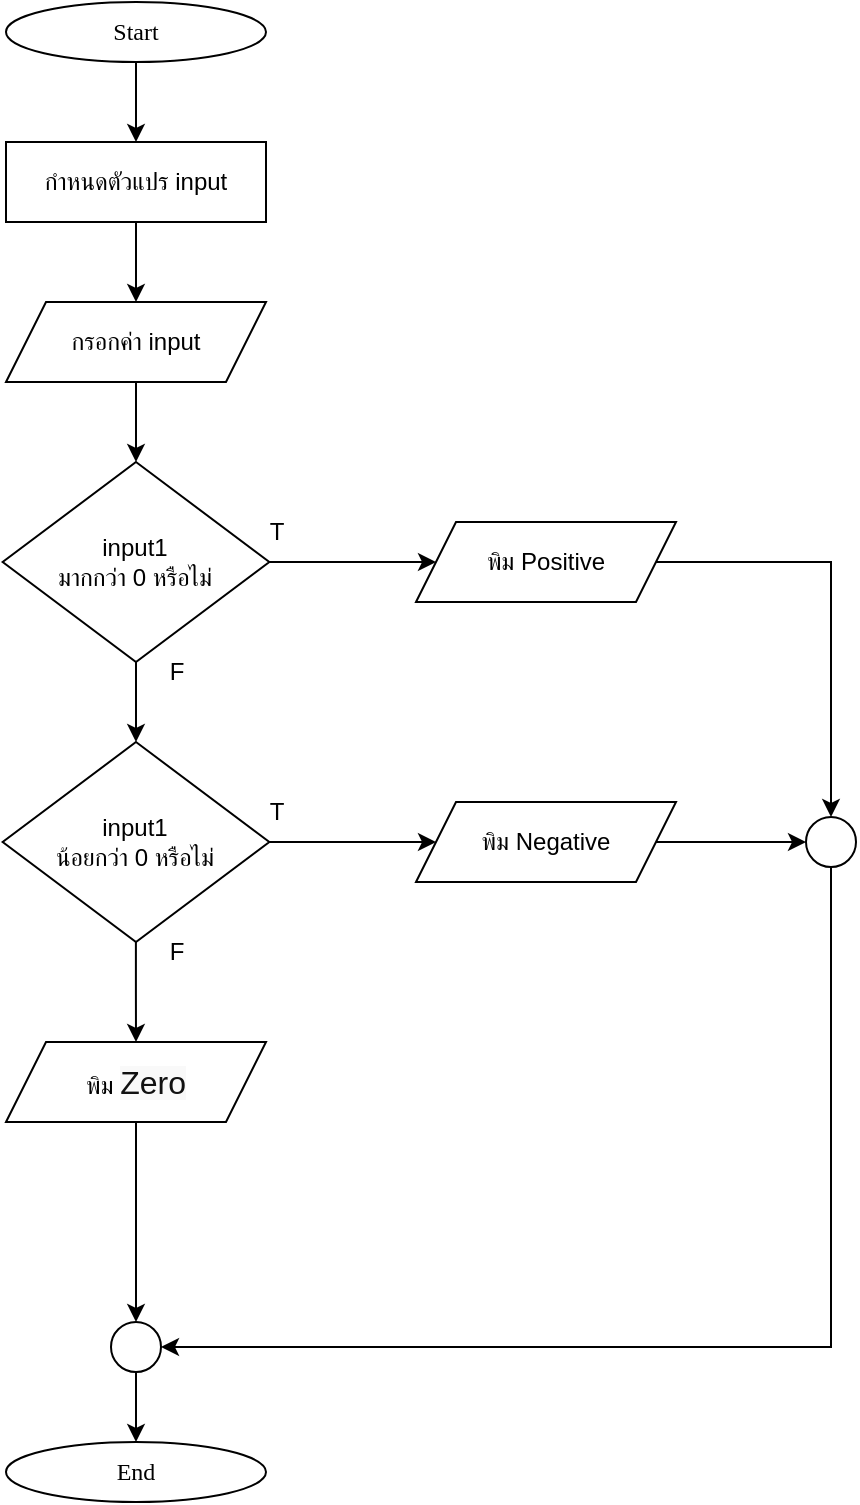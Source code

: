 <mxfile version="24.9.0">
  <diagram name="Page-1" id="C-smzrAhDkTlSFxa6Orj">
    <mxGraphModel dx="1622" dy="419" grid="1" gridSize="10" guides="1" tooltips="1" connect="1" arrows="1" fold="1" page="1" pageScale="1" pageWidth="850" pageHeight="1100" math="0" shadow="0">
      <root>
        <mxCell id="0" />
        <mxCell id="1" parent="0" />
        <mxCell id="cDu__8VXXdu-nAQn2CDh-1" value="" style="edgeStyle=orthogonalEdgeStyle;rounded=0;orthogonalLoop=1;jettySize=auto;html=1;" edge="1" parent="1" source="cDu__8VXXdu-nAQn2CDh-2" target="cDu__8VXXdu-nAQn2CDh-4">
          <mxGeometry relative="1" as="geometry" />
        </mxCell>
        <mxCell id="cDu__8VXXdu-nAQn2CDh-2" value="&lt;font data-font-src=&quot;https://fonts.googleapis.com/css?family=Sarabun&quot; face=&quot;Sarabun&quot;&gt;Start&lt;/font&gt;" style="ellipse;whiteSpace=wrap;html=1;" vertex="1" parent="1">
          <mxGeometry x="-630.0" y="60" width="130" height="30" as="geometry" />
        </mxCell>
        <mxCell id="cDu__8VXXdu-nAQn2CDh-3" value="" style="edgeStyle=orthogonalEdgeStyle;rounded=0;orthogonalLoop=1;jettySize=auto;html=1;" edge="1" parent="1" source="cDu__8VXXdu-nAQn2CDh-4" target="cDu__8VXXdu-nAQn2CDh-6">
          <mxGeometry relative="1" as="geometry" />
        </mxCell>
        <mxCell id="cDu__8VXXdu-nAQn2CDh-4" value="กำหนดตัวแปร input" style="rounded=0;whiteSpace=wrap;html=1;" vertex="1" parent="1">
          <mxGeometry x="-630.0" y="130" width="130" height="40" as="geometry" />
        </mxCell>
        <mxCell id="cDu__8VXXdu-nAQn2CDh-5" value="" style="edgeStyle=orthogonalEdgeStyle;rounded=0;orthogonalLoop=1;jettySize=auto;html=1;" edge="1" parent="1" source="cDu__8VXXdu-nAQn2CDh-6">
          <mxGeometry relative="1" as="geometry">
            <mxPoint x="-565" y="290" as="targetPoint" />
          </mxGeometry>
        </mxCell>
        <mxCell id="cDu__8VXXdu-nAQn2CDh-6" value="กรอกค่า input" style="shape=parallelogram;perimeter=parallelogramPerimeter;whiteSpace=wrap;html=1;fixedSize=1;" vertex="1" parent="1">
          <mxGeometry x="-630.0" y="210" width="130" height="40" as="geometry" />
        </mxCell>
        <mxCell id="cDu__8VXXdu-nAQn2CDh-11" value="" style="edgeStyle=orthogonalEdgeStyle;rounded=0;orthogonalLoop=1;jettySize=auto;html=1;" edge="1" parent="1" source="cDu__8VXXdu-nAQn2CDh-7" target="cDu__8VXXdu-nAQn2CDh-10">
          <mxGeometry relative="1" as="geometry" />
        </mxCell>
        <mxCell id="cDu__8VXXdu-nAQn2CDh-15" value="" style="edgeStyle=orthogonalEdgeStyle;rounded=0;orthogonalLoop=1;jettySize=auto;html=1;" edge="1" parent="1" source="cDu__8VXXdu-nAQn2CDh-7" target="cDu__8VXXdu-nAQn2CDh-13">
          <mxGeometry relative="1" as="geometry" />
        </mxCell>
        <mxCell id="cDu__8VXXdu-nAQn2CDh-7" value="input1&lt;div&gt;มากกว่า 0 หรือไม่&lt;/div&gt;" style="rhombus;whiteSpace=wrap;html=1;" vertex="1" parent="1">
          <mxGeometry x="-631.67" y="290" width="133.33" height="100" as="geometry" />
        </mxCell>
        <mxCell id="cDu__8VXXdu-nAQn2CDh-8" value="&lt;font data-font-src=&quot;https://fonts.googleapis.com/css?family=Sarabun&quot; face=&quot;Sarabun&quot;&gt;End&lt;/font&gt;" style="ellipse;whiteSpace=wrap;html=1;" vertex="1" parent="1">
          <mxGeometry x="-630.0" y="780" width="130" height="30" as="geometry" />
        </mxCell>
        <mxCell id="cDu__8VXXdu-nAQn2CDh-27" value="" style="edgeStyle=orthogonalEdgeStyle;rounded=0;orthogonalLoop=1;jettySize=auto;html=1;" edge="1" parent="1" source="cDu__8VXXdu-nAQn2CDh-9" target="cDu__8VXXdu-nAQn2CDh-8">
          <mxGeometry relative="1" as="geometry" />
        </mxCell>
        <mxCell id="cDu__8VXXdu-nAQn2CDh-9" value="" style="ellipse;whiteSpace=wrap;html=1;aspect=fixed;" vertex="1" parent="1">
          <mxGeometry x="-577.5" y="720" width="25" height="25" as="geometry" />
        </mxCell>
        <mxCell id="cDu__8VXXdu-nAQn2CDh-24" style="edgeStyle=orthogonalEdgeStyle;rounded=0;orthogonalLoop=1;jettySize=auto;html=1;entryX=0.5;entryY=0;entryDx=0;entryDy=0;" edge="1" parent="1" source="cDu__8VXXdu-nAQn2CDh-10" target="cDu__8VXXdu-nAQn2CDh-22">
          <mxGeometry relative="1" as="geometry" />
        </mxCell>
        <mxCell id="cDu__8VXXdu-nAQn2CDh-10" value="พิม Positive" style="shape=parallelogram;perimeter=parallelogramPerimeter;whiteSpace=wrap;html=1;fixedSize=1;" vertex="1" parent="1">
          <mxGeometry x="-425.0" y="320" width="130" height="40" as="geometry" />
        </mxCell>
        <mxCell id="cDu__8VXXdu-nAQn2CDh-12" value="" style="edgeStyle=orthogonalEdgeStyle;rounded=0;orthogonalLoop=1;jettySize=auto;html=1;" edge="1" source="cDu__8VXXdu-nAQn2CDh-13" target="cDu__8VXXdu-nAQn2CDh-14" parent="1">
          <mxGeometry relative="1" as="geometry" />
        </mxCell>
        <mxCell id="cDu__8VXXdu-nAQn2CDh-21" value="" style="edgeStyle=orthogonalEdgeStyle;rounded=0;orthogonalLoop=1;jettySize=auto;html=1;" edge="1" parent="1" source="cDu__8VXXdu-nAQn2CDh-13" target="cDu__8VXXdu-nAQn2CDh-20">
          <mxGeometry relative="1" as="geometry" />
        </mxCell>
        <mxCell id="cDu__8VXXdu-nAQn2CDh-13" value="input1&lt;div&gt;น้อยกว่า 0 หรือไม่&lt;/div&gt;" style="rhombus;whiteSpace=wrap;html=1;" vertex="1" parent="1">
          <mxGeometry x="-631.67" y="430" width="133.33" height="100" as="geometry" />
        </mxCell>
        <mxCell id="cDu__8VXXdu-nAQn2CDh-23" value="" style="edgeStyle=orthogonalEdgeStyle;rounded=0;orthogonalLoop=1;jettySize=auto;html=1;" edge="1" parent="1" source="cDu__8VXXdu-nAQn2CDh-14" target="cDu__8VXXdu-nAQn2CDh-22">
          <mxGeometry relative="1" as="geometry" />
        </mxCell>
        <mxCell id="cDu__8VXXdu-nAQn2CDh-14" value="พิม Negative" style="shape=parallelogram;perimeter=parallelogramPerimeter;whiteSpace=wrap;html=1;fixedSize=1;" vertex="1" parent="1">
          <mxGeometry x="-425.0" y="460" width="130" height="40" as="geometry" />
        </mxCell>
        <mxCell id="cDu__8VXXdu-nAQn2CDh-16" value="T" style="text;html=1;align=center;verticalAlign=middle;resizable=0;points=[];autosize=1;strokeColor=none;fillColor=none;" vertex="1" parent="1">
          <mxGeometry x="-510" y="310" width="30" height="30" as="geometry" />
        </mxCell>
        <mxCell id="cDu__8VXXdu-nAQn2CDh-17" value="F" style="text;html=1;align=center;verticalAlign=middle;resizable=0;points=[];autosize=1;strokeColor=none;fillColor=none;" vertex="1" parent="1">
          <mxGeometry x="-560" y="380" width="30" height="30" as="geometry" />
        </mxCell>
        <mxCell id="cDu__8VXXdu-nAQn2CDh-18" value="T" style="text;html=1;align=center;verticalAlign=middle;resizable=0;points=[];autosize=1;strokeColor=none;fillColor=none;" vertex="1" parent="1">
          <mxGeometry x="-510" y="450" width="30" height="30" as="geometry" />
        </mxCell>
        <mxCell id="cDu__8VXXdu-nAQn2CDh-19" value="F" style="text;html=1;align=center;verticalAlign=middle;resizable=0;points=[];autosize=1;strokeColor=none;fillColor=none;" vertex="1" parent="1">
          <mxGeometry x="-560" y="520" width="30" height="30" as="geometry" />
        </mxCell>
        <mxCell id="cDu__8VXXdu-nAQn2CDh-26" value="" style="edgeStyle=orthogonalEdgeStyle;rounded=0;orthogonalLoop=1;jettySize=auto;html=1;" edge="1" parent="1" source="cDu__8VXXdu-nAQn2CDh-20" target="cDu__8VXXdu-nAQn2CDh-9">
          <mxGeometry relative="1" as="geometry" />
        </mxCell>
        <mxCell id="cDu__8VXXdu-nAQn2CDh-20" value="พิม&amp;nbsp;&lt;span style=&quot;color: rgb(17, 17, 17); font-family: noto-sans-thai, noto-sans, sans-serif; font-size: 16px; text-align: start; background-color: rgb(249, 249, 249);&quot;&gt;Zero&lt;/span&gt;" style="shape=parallelogram;perimeter=parallelogramPerimeter;whiteSpace=wrap;html=1;fixedSize=1;" vertex="1" parent="1">
          <mxGeometry x="-630.0" y="580" width="130" height="40" as="geometry" />
        </mxCell>
        <mxCell id="cDu__8VXXdu-nAQn2CDh-25" style="edgeStyle=orthogonalEdgeStyle;rounded=0;orthogonalLoop=1;jettySize=auto;html=1;entryX=1;entryY=0.5;entryDx=0;entryDy=0;" edge="1" parent="1" source="cDu__8VXXdu-nAQn2CDh-22" target="cDu__8VXXdu-nAQn2CDh-9">
          <mxGeometry relative="1" as="geometry">
            <Array as="points">
              <mxPoint x="-217" y="732" />
            </Array>
          </mxGeometry>
        </mxCell>
        <mxCell id="cDu__8VXXdu-nAQn2CDh-22" value="" style="ellipse;whiteSpace=wrap;html=1;aspect=fixed;" vertex="1" parent="1">
          <mxGeometry x="-230" y="467.5" width="25" height="25" as="geometry" />
        </mxCell>
      </root>
    </mxGraphModel>
  </diagram>
</mxfile>
